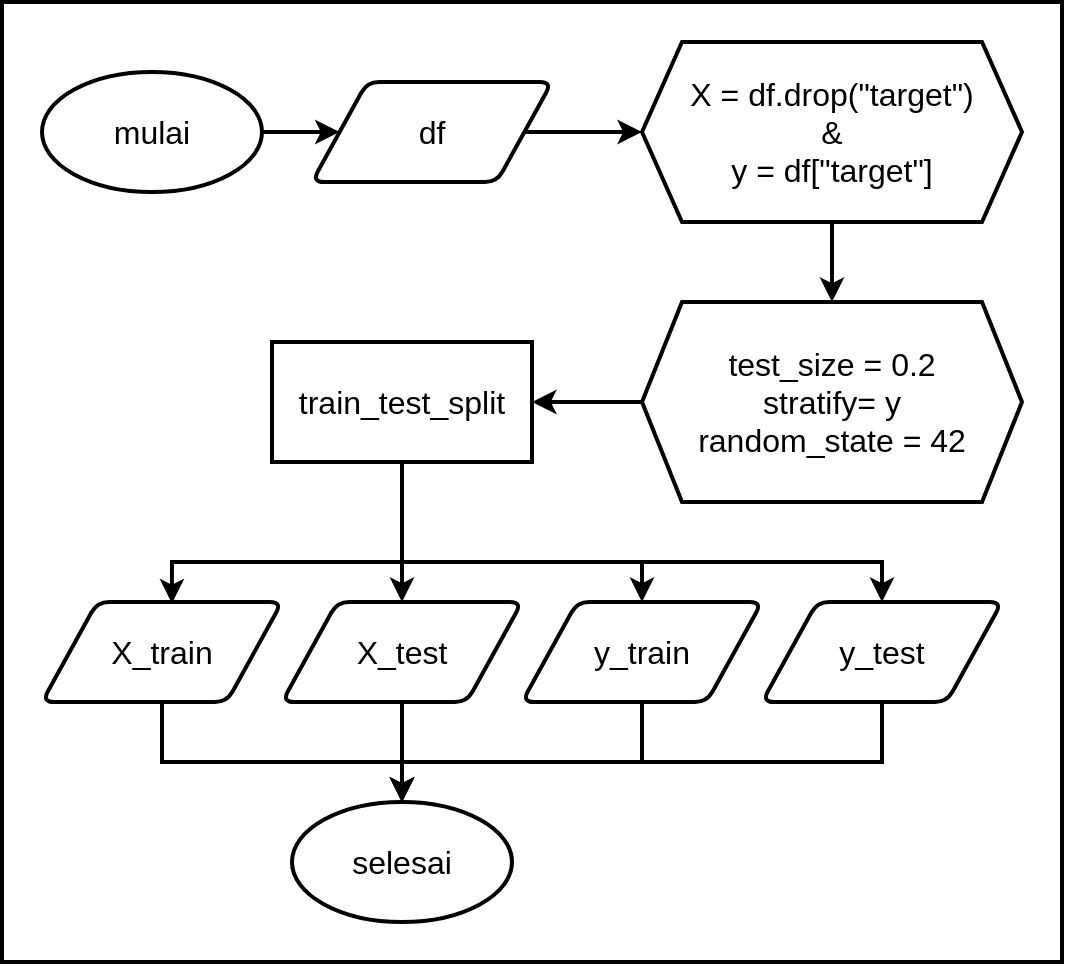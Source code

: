 <mxfile version="14.8.6" type="device"><diagram id="abEE8eUWI1DjOmHTWuad" name="Page-1"><mxGraphModel dx="1598" dy="878" grid="1" gridSize="10" guides="1" tooltips="1" connect="1" arrows="1" fold="1" page="1" pageScale="1" pageWidth="850" pageHeight="1100" math="0" shadow="0"><root><mxCell id="0"/><mxCell id="1" parent="0"/><mxCell id="C0JD0NluYTuLTshoqjR8-24" value="" style="group" vertex="1" connectable="0" parent="1"><mxGeometry x="80" y="140" width="530" height="480" as="geometry"/></mxCell><mxCell id="C0JD0NluYTuLTshoqjR8-23" value="" style="rounded=0;whiteSpace=wrap;html=1;strokeWidth=2;" vertex="1" parent="C0JD0NluYTuLTshoqjR8-24"><mxGeometry width="530" height="480" as="geometry"/></mxCell><mxCell id="C0JD0NluYTuLTshoqjR8-1" value="&lt;font style=&quot;font-size: 16px&quot;&gt;mulai&lt;/font&gt;" style="ellipse;whiteSpace=wrap;html=1;strokeWidth=2;" vertex="1" parent="C0JD0NluYTuLTshoqjR8-24"><mxGeometry x="20" y="35" width="110" height="60" as="geometry"/></mxCell><mxCell id="C0JD0NluYTuLTshoqjR8-2" value="&lt;font style=&quot;font-size: 16px&quot;&gt;df&lt;/font&gt;" style="shape=parallelogram;html=1;strokeWidth=2;perimeter=parallelogramPerimeter;whiteSpace=wrap;rounded=1;arcSize=12;size=0.23;" vertex="1" parent="C0JD0NluYTuLTshoqjR8-24"><mxGeometry x="155" y="40" width="120" height="50" as="geometry"/></mxCell><mxCell id="C0JD0NluYTuLTshoqjR8-3" value="&lt;font style=&quot;font-size: 16px&quot;&gt;X_train&lt;/font&gt;" style="shape=parallelogram;html=1;strokeWidth=2;perimeter=parallelogramPerimeter;whiteSpace=wrap;rounded=1;arcSize=12;size=0.23;" vertex="1" parent="C0JD0NluYTuLTshoqjR8-24"><mxGeometry x="20" y="300" width="120" height="50" as="geometry"/></mxCell><mxCell id="C0JD0NluYTuLTshoqjR8-4" value="&lt;font style=&quot;font-size: 16px&quot;&gt;X_test&lt;/font&gt;" style="shape=parallelogram;html=1;strokeWidth=2;perimeter=parallelogramPerimeter;whiteSpace=wrap;rounded=1;arcSize=12;size=0.23;" vertex="1" parent="C0JD0NluYTuLTshoqjR8-24"><mxGeometry x="140" y="300" width="120" height="50" as="geometry"/></mxCell><mxCell id="C0JD0NluYTuLTshoqjR8-5" value="&lt;span style=&quot;font-size: 16px&quot;&gt;y_train&lt;/span&gt;" style="shape=parallelogram;html=1;strokeWidth=2;perimeter=parallelogramPerimeter;whiteSpace=wrap;rounded=1;arcSize=12;size=0.23;" vertex="1" parent="C0JD0NluYTuLTshoqjR8-24"><mxGeometry x="260" y="300" width="120" height="50" as="geometry"/></mxCell><mxCell id="C0JD0NluYTuLTshoqjR8-6" value="&lt;font style=&quot;font-size: 16px&quot;&gt;y_test&lt;/font&gt;" style="shape=parallelogram;html=1;strokeWidth=2;perimeter=parallelogramPerimeter;whiteSpace=wrap;rounded=1;arcSize=12;size=0.23;" vertex="1" parent="C0JD0NluYTuLTshoqjR8-24"><mxGeometry x="380" y="300" width="120" height="50" as="geometry"/></mxCell><mxCell id="C0JD0NluYTuLTshoqjR8-7" value="&lt;font style=&quot;font-size: 16px&quot;&gt;selesai&lt;/font&gt;" style="ellipse;whiteSpace=wrap;html=1;strokeWidth=2;" vertex="1" parent="C0JD0NluYTuLTshoqjR8-24"><mxGeometry x="145" y="400" width="110" height="60" as="geometry"/></mxCell><mxCell id="C0JD0NluYTuLTshoqjR8-8" value="&lt;font style=&quot;font-size: 16px&quot;&gt;test_size = 0.2&lt;br&gt;stratify= y&lt;br&gt;random_state = 42&lt;br&gt;&lt;/font&gt;" style="shape=hexagon;perimeter=hexagonPerimeter2;whiteSpace=wrap;html=1;fixedSize=1;strokeWidth=2;" vertex="1" parent="C0JD0NluYTuLTshoqjR8-24"><mxGeometry x="320" y="150" width="190" height="100" as="geometry"/></mxCell><mxCell id="C0JD0NluYTuLTshoqjR8-9" value="&lt;font style=&quot;font-size: 16px&quot;&gt;X = df.drop(&quot;target&quot;)&lt;br&gt;&amp;amp;&lt;br&gt;y = df[&quot;target&quot;]&lt;/font&gt;" style="shape=hexagon;perimeter=hexagonPerimeter2;whiteSpace=wrap;html=1;fixedSize=1;strokeWidth=2;" vertex="1" parent="C0JD0NluYTuLTshoqjR8-24"><mxGeometry x="320" y="20" width="190" height="90" as="geometry"/></mxCell><mxCell id="C0JD0NluYTuLTshoqjR8-10" value="" style="endArrow=classic;html=1;strokeWidth=2;exitX=1;exitY=0.5;exitDx=0;exitDy=0;entryX=0;entryY=0.5;entryDx=0;entryDy=0;" edge="1" parent="C0JD0NluYTuLTshoqjR8-24" source="C0JD0NluYTuLTshoqjR8-2" target="C0JD0NluYTuLTshoqjR8-9"><mxGeometry width="50" height="50" relative="1" as="geometry"><mxPoint x="350" y="140" as="sourcePoint"/><mxPoint x="400" y="90" as="targetPoint"/></mxGeometry></mxCell><mxCell id="C0JD0NluYTuLTshoqjR8-11" value="" style="endArrow=classic;html=1;strokeWidth=2;exitX=1;exitY=0.5;exitDx=0;exitDy=0;entryX=0;entryY=0.5;entryDx=0;entryDy=0;" edge="1" parent="C0JD0NluYTuLTshoqjR8-24" source="C0JD0NluYTuLTshoqjR8-1" target="C0JD0NluYTuLTshoqjR8-2"><mxGeometry width="50" height="50" relative="1" as="geometry"><mxPoint x="290" y="90" as="sourcePoint"/><mxPoint x="340" y="40" as="targetPoint"/></mxGeometry></mxCell><mxCell id="C0JD0NluYTuLTshoqjR8-12" value="&lt;font style=&quot;font-size: 16px&quot;&gt;train_test_split&lt;/font&gt;" style="rounded=0;whiteSpace=wrap;html=1;strokeWidth=2;" vertex="1" parent="C0JD0NluYTuLTshoqjR8-24"><mxGeometry x="135" y="170" width="130" height="60" as="geometry"/></mxCell><mxCell id="C0JD0NluYTuLTshoqjR8-13" value="" style="endArrow=classic;html=1;strokeWidth=2;exitX=0.5;exitY=1;exitDx=0;exitDy=0;entryX=0.5;entryY=0;entryDx=0;entryDy=0;" edge="1" parent="C0JD0NluYTuLTshoqjR8-24" source="C0JD0NluYTuLTshoqjR8-9" target="C0JD0NluYTuLTshoqjR8-8"><mxGeometry width="50" height="50" relative="1" as="geometry"><mxPoint x="310" y="210" as="sourcePoint"/><mxPoint x="360" y="160" as="targetPoint"/></mxGeometry></mxCell><mxCell id="C0JD0NluYTuLTshoqjR8-14" value="" style="endArrow=classic;html=1;strokeWidth=2;exitX=0;exitY=0.5;exitDx=0;exitDy=0;entryX=1;entryY=0.5;entryDx=0;entryDy=0;" edge="1" parent="C0JD0NluYTuLTshoqjR8-24" source="C0JD0NluYTuLTshoqjR8-8" target="C0JD0NluYTuLTshoqjR8-12"><mxGeometry width="50" height="50" relative="1" as="geometry"><mxPoint x="310" y="210" as="sourcePoint"/><mxPoint x="360" y="160" as="targetPoint"/></mxGeometry></mxCell><mxCell id="C0JD0NluYTuLTshoqjR8-15" value="" style="endArrow=classic;html=1;strokeWidth=2;exitX=0.5;exitY=1;exitDx=0;exitDy=0;entryX=0.541;entryY=0.014;entryDx=0;entryDy=0;entryPerimeter=0;rounded=0;" edge="1" parent="C0JD0NluYTuLTshoqjR8-24" source="C0JD0NluYTuLTshoqjR8-12" target="C0JD0NluYTuLTshoqjR8-3"><mxGeometry width="50" height="50" relative="1" as="geometry"><mxPoint x="440" y="160" as="sourcePoint"/><mxPoint x="490" y="110" as="targetPoint"/><Array as="points"><mxPoint x="200" y="280"/><mxPoint x="85" y="280"/></Array></mxGeometry></mxCell><mxCell id="C0JD0NluYTuLTshoqjR8-16" value="" style="endArrow=classic;html=1;strokeWidth=2;exitX=0.5;exitY=1;exitDx=0;exitDy=0;entryX=0.5;entryY=0;entryDx=0;entryDy=0;" edge="1" parent="C0JD0NluYTuLTshoqjR8-24" source="C0JD0NluYTuLTshoqjR8-12" target="C0JD0NluYTuLTshoqjR8-4"><mxGeometry width="50" height="50" relative="1" as="geometry"><mxPoint x="330" y="200" as="sourcePoint"/><mxPoint x="380" y="150" as="targetPoint"/></mxGeometry></mxCell><mxCell id="C0JD0NluYTuLTshoqjR8-17" value="" style="endArrow=classic;html=1;strokeWidth=2;exitX=0.5;exitY=1;exitDx=0;exitDy=0;entryX=0.5;entryY=0;entryDx=0;entryDy=0;rounded=0;" edge="1" parent="C0JD0NluYTuLTshoqjR8-24" source="C0JD0NluYTuLTshoqjR8-12" target="C0JD0NluYTuLTshoqjR8-5"><mxGeometry width="50" height="50" relative="1" as="geometry"><mxPoint x="360" y="240" as="sourcePoint"/><mxPoint x="410" y="190" as="targetPoint"/><Array as="points"><mxPoint x="200" y="280"/><mxPoint x="320" y="280"/></Array></mxGeometry></mxCell><mxCell id="C0JD0NluYTuLTshoqjR8-18" value="" style="endArrow=classic;html=1;strokeWidth=2;exitX=0.5;exitY=1;exitDx=0;exitDy=0;entryX=0.5;entryY=0;entryDx=0;entryDy=0;rounded=0;" edge="1" parent="C0JD0NluYTuLTshoqjR8-24" source="C0JD0NluYTuLTshoqjR8-12" target="C0JD0NluYTuLTshoqjR8-6"><mxGeometry width="50" height="50" relative="1" as="geometry"><mxPoint x="360" y="240" as="sourcePoint"/><mxPoint x="410" y="190" as="targetPoint"/><Array as="points"><mxPoint x="200" y="280"/><mxPoint x="440" y="280"/></Array></mxGeometry></mxCell><mxCell id="C0JD0NluYTuLTshoqjR8-19" value="" style="endArrow=classic;html=1;strokeWidth=2;exitX=0.5;exitY=1;exitDx=0;exitDy=0;entryX=0.5;entryY=0;entryDx=0;entryDy=0;" edge="1" parent="C0JD0NluYTuLTshoqjR8-24" source="C0JD0NluYTuLTshoqjR8-4" target="C0JD0NluYTuLTshoqjR8-7"><mxGeometry width="50" height="50" relative="1" as="geometry"><mxPoint x="270" y="220" as="sourcePoint"/><mxPoint x="320" y="170" as="targetPoint"/></mxGeometry></mxCell><mxCell id="C0JD0NluYTuLTshoqjR8-20" value="" style="endArrow=classic;html=1;strokeWidth=2;exitX=0.5;exitY=1;exitDx=0;exitDy=0;entryX=0.5;entryY=0;entryDx=0;entryDy=0;rounded=0;" edge="1" parent="C0JD0NluYTuLTshoqjR8-24" source="C0JD0NluYTuLTshoqjR8-5" target="C0JD0NluYTuLTshoqjR8-7"><mxGeometry width="50" height="50" relative="1" as="geometry"><mxPoint x="220" y="390" as="sourcePoint"/><mxPoint x="270" y="340" as="targetPoint"/><Array as="points"><mxPoint x="320" y="380"/><mxPoint x="200" y="380"/></Array></mxGeometry></mxCell><mxCell id="C0JD0NluYTuLTshoqjR8-21" value="" style="endArrow=classic;html=1;strokeWidth=2;exitX=0.5;exitY=1;exitDx=0;exitDy=0;entryX=0.5;entryY=0;entryDx=0;entryDy=0;rounded=0;" edge="1" parent="C0JD0NluYTuLTshoqjR8-24" source="C0JD0NluYTuLTshoqjR8-3" target="C0JD0NluYTuLTshoqjR8-7"><mxGeometry width="50" height="50" relative="1" as="geometry"><mxPoint x="190" y="390" as="sourcePoint"/><mxPoint x="240" y="340" as="targetPoint"/><Array as="points"><mxPoint x="80" y="380"/><mxPoint x="200" y="380"/></Array></mxGeometry></mxCell><mxCell id="C0JD0NluYTuLTshoqjR8-22" value="" style="endArrow=classic;html=1;strokeWidth=2;exitX=0.5;exitY=1;exitDx=0;exitDy=0;entryX=0.5;entryY=0;entryDx=0;entryDy=0;rounded=0;" edge="1" parent="C0JD0NluYTuLTshoqjR8-24" source="C0JD0NluYTuLTshoqjR8-6" target="C0JD0NluYTuLTshoqjR8-7"><mxGeometry width="50" height="50" relative="1" as="geometry"><mxPoint x="240" y="350" as="sourcePoint"/><mxPoint x="290" y="300" as="targetPoint"/><Array as="points"><mxPoint x="440" y="380"/><mxPoint x="200" y="380"/></Array></mxGeometry></mxCell></root></mxGraphModel></diagram></mxfile>